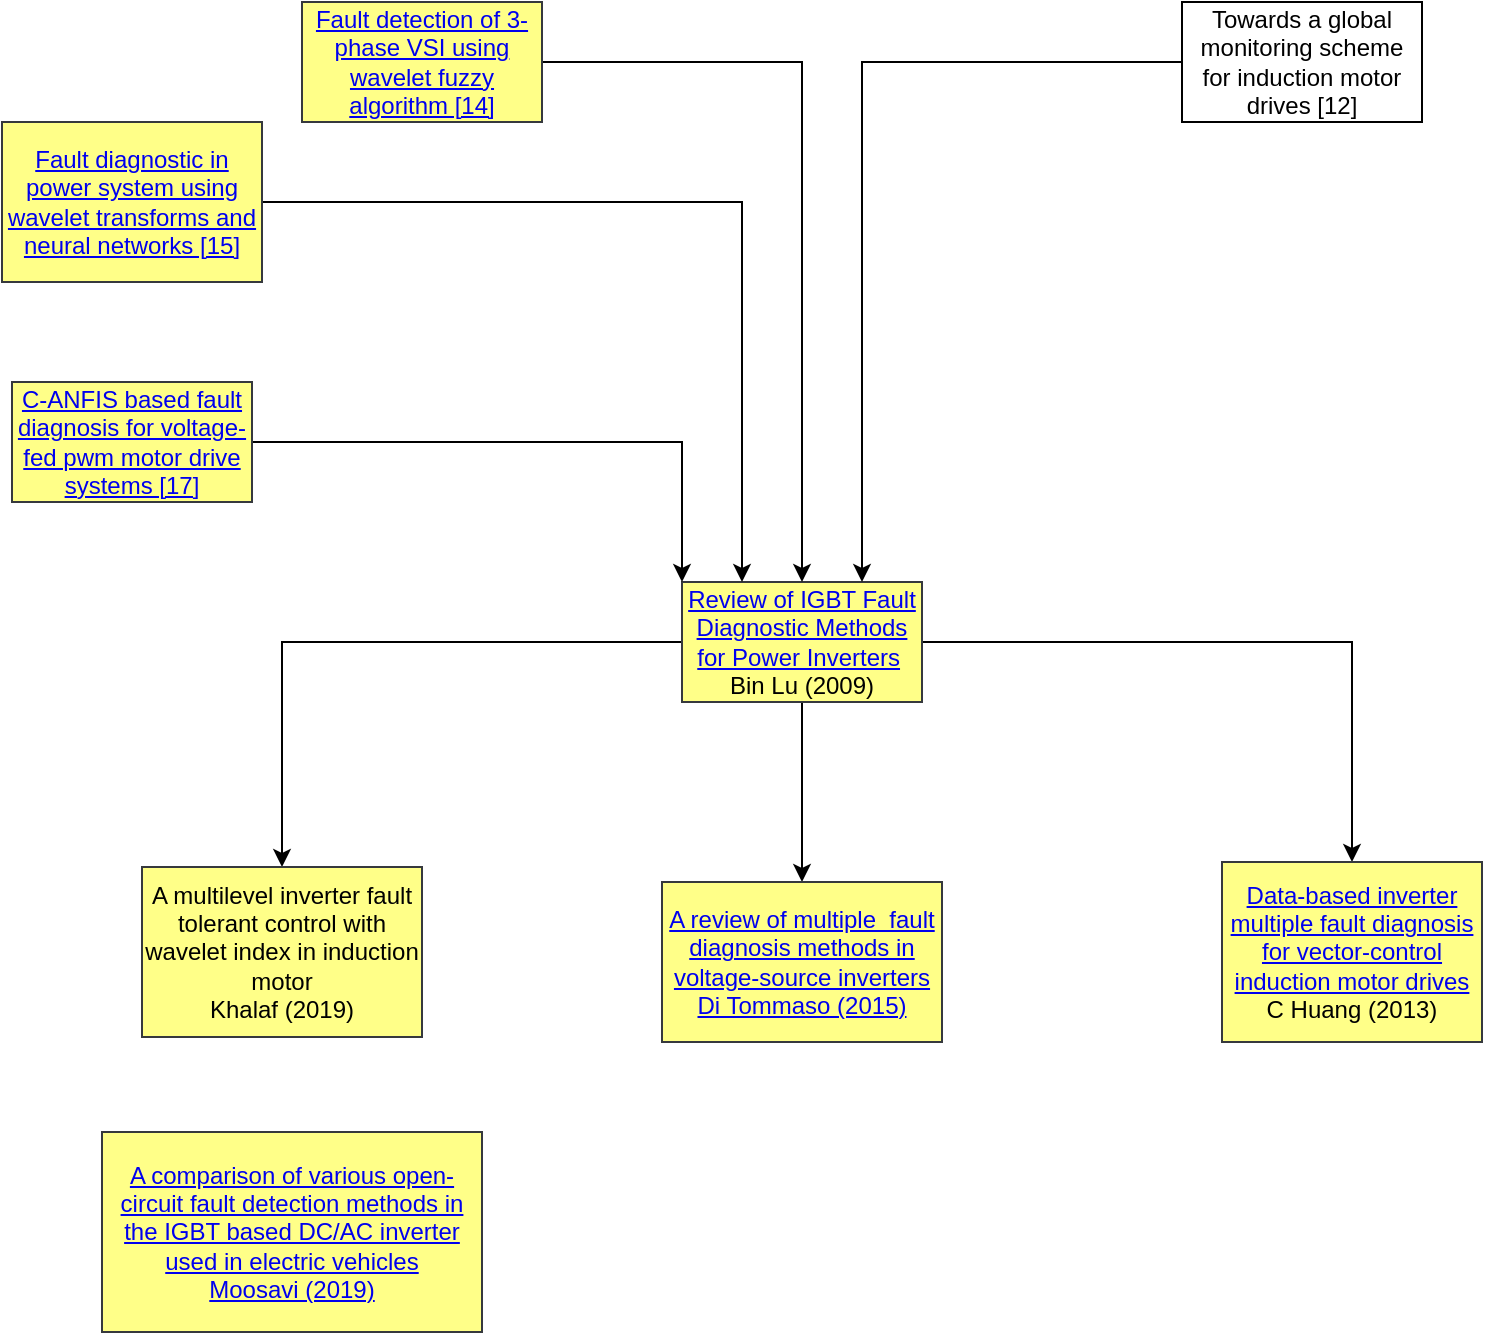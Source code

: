<mxfile version="20.5.3" type="device"><diagram id="JI8LDX0uEx3BQ1_nt8zN" name="Página-1"><mxGraphModel dx="868" dy="393" grid="1" gridSize="10" guides="1" tooltips="1" connect="1" arrows="1" fold="1" page="1" pageScale="1" pageWidth="827" pageHeight="1169" math="0" shadow="0"><root><mxCell id="0"/><mxCell id="1" parent="0"/><mxCell id="Gt5z3LsBvmOZEIUkMXYQ-12" style="edgeStyle=orthogonalEdgeStyle;rounded=0;orthogonalLoop=1;jettySize=auto;html=1;exitX=1;exitY=0.5;exitDx=0;exitDy=0;entryX=0.5;entryY=0;entryDx=0;entryDy=0;" edge="1" parent="1" source="Gt5z3LsBvmOZEIUkMXYQ-1" target="Gt5z3LsBvmOZEIUkMXYQ-11"><mxGeometry relative="1" as="geometry"/></mxCell><mxCell id="Gt5z3LsBvmOZEIUkMXYQ-21" style="edgeStyle=orthogonalEdgeStyle;rounded=0;orthogonalLoop=1;jettySize=auto;html=1;exitX=0.5;exitY=1;exitDx=0;exitDy=0;entryX=0.5;entryY=0;entryDx=0;entryDy=0;" edge="1" parent="1" source="Gt5z3LsBvmOZEIUkMXYQ-1" target="Gt5z3LsBvmOZEIUkMXYQ-17"><mxGeometry relative="1" as="geometry"/></mxCell><mxCell id="Gt5z3LsBvmOZEIUkMXYQ-22" style="edgeStyle=orthogonalEdgeStyle;rounded=0;orthogonalLoop=1;jettySize=auto;html=1;entryX=0.5;entryY=0;entryDx=0;entryDy=0;" edge="1" parent="1" source="Gt5z3LsBvmOZEIUkMXYQ-1" target="Gt5z3LsBvmOZEIUkMXYQ-18"><mxGeometry relative="1" as="geometry"/></mxCell><mxCell id="Gt5z3LsBvmOZEIUkMXYQ-1" value="&lt;a href=&quot;https://ieeexplore.ieee.org/document/5165060&quot;&gt;Review of IGBT Fault Diagnostic Methods for Power Inverters&lt;/a&gt;&amp;nbsp;&lt;br&gt;Bin Lu (2009)" style="rounded=0;whiteSpace=wrap;html=1;fillColor=#ffff88;strokeColor=#36393d;" vertex="1" parent="1"><mxGeometry x="360" y="310" width="120" height="60" as="geometry"/></mxCell><mxCell id="Gt5z3LsBvmOZEIUkMXYQ-4" style="edgeStyle=orthogonalEdgeStyle;rounded=0;orthogonalLoop=1;jettySize=auto;html=1;entryX=0.75;entryY=0;entryDx=0;entryDy=0;" edge="1" parent="1" source="Gt5z3LsBvmOZEIUkMXYQ-2" target="Gt5z3LsBvmOZEIUkMXYQ-1"><mxGeometry relative="1" as="geometry"/></mxCell><mxCell id="Gt5z3LsBvmOZEIUkMXYQ-2" value="Towards a global monitoring scheme for induction motor drives [12]" style="rounded=0;whiteSpace=wrap;html=1;" vertex="1" parent="1"><mxGeometry x="610" y="20" width="120" height="60" as="geometry"/></mxCell><mxCell id="Gt5z3LsBvmOZEIUkMXYQ-6" style="edgeStyle=orthogonalEdgeStyle;rounded=0;orthogonalLoop=1;jettySize=auto;html=1;" edge="1" parent="1" source="Gt5z3LsBvmOZEIUkMXYQ-5" target="Gt5z3LsBvmOZEIUkMXYQ-1"><mxGeometry relative="1" as="geometry"/></mxCell><mxCell id="Gt5z3LsBvmOZEIUkMXYQ-5" value="&lt;a href=&quot;https://ieeexplore.ieee.org/document/4078248&quot;&gt;Fault detection of 3-phase VSI using wavelet fuzzy algorithm [14]&lt;/a&gt;" style="rounded=0;whiteSpace=wrap;html=1;fillColor=#ffff88;strokeColor=#36393d;" vertex="1" parent="1"><mxGeometry x="170" y="20" width="120" height="60" as="geometry"/></mxCell><mxCell id="Gt5z3LsBvmOZEIUkMXYQ-8" style="edgeStyle=orthogonalEdgeStyle;rounded=0;orthogonalLoop=1;jettySize=auto;html=1;entryX=0.25;entryY=0;entryDx=0;entryDy=0;" edge="1" parent="1" source="Gt5z3LsBvmOZEIUkMXYQ-7" target="Gt5z3LsBvmOZEIUkMXYQ-1"><mxGeometry relative="1" as="geometry"/></mxCell><mxCell id="Gt5z3LsBvmOZEIUkMXYQ-7" value="&lt;a href=&quot;https://ieeexplore.ieee.org/document/4078248&quot;&gt;Fault diagnostic in power system using wavelet transforms and neural networks [15]&lt;/a&gt;" style="rounded=0;whiteSpace=wrap;html=1;fillColor=#ffff88;strokeColor=#36393d;" vertex="1" parent="1"><mxGeometry x="20" y="80" width="130" height="80" as="geometry"/></mxCell><mxCell id="Gt5z3LsBvmOZEIUkMXYQ-10" style="edgeStyle=orthogonalEdgeStyle;rounded=0;orthogonalLoop=1;jettySize=auto;html=1;entryX=0;entryY=0;entryDx=0;entryDy=0;" edge="1" parent="1" source="Gt5z3LsBvmOZEIUkMXYQ-9" target="Gt5z3LsBvmOZEIUkMXYQ-1"><mxGeometry relative="1" as="geometry"/></mxCell><mxCell id="Gt5z3LsBvmOZEIUkMXYQ-9" value="&lt;a href=&quot;https://ieeexplore.ieee.org/abstract/document/1336312&quot;&gt;C-ANFIS based fault diagnosis for voltage-fed pwm motor drive systems [17]&lt;/a&gt;" style="rounded=0;whiteSpace=wrap;html=1;fillColor=#ffff88;strokeColor=#36393d;" vertex="1" parent="1"><mxGeometry x="25" y="210" width="120" height="60" as="geometry"/></mxCell><mxCell id="Gt5z3LsBvmOZEIUkMXYQ-11" value="&lt;a href=&quot;https://ieeexplore.ieee.org/document/6561562&quot;&gt;Data-based inverter multiple fault diagnosis for vector-control induction motor drives&lt;/a&gt;&lt;br&gt;C Huang (2013)" style="whiteSpace=wrap;html=1;rounded=0;fillColor=#ffff88;strokeColor=#36393d;" vertex="1" parent="1"><mxGeometry x="630" y="450" width="130" height="90" as="geometry"/></mxCell><mxCell id="Gt5z3LsBvmOZEIUkMXYQ-17" value="&lt;a href=&quot;https://ieeexplore.ieee.org/document/7418633&quot;&gt;A review of multiple&amp;nbsp; fault diagnosis methods in voltage-source inverters&lt;br&gt;Di Tommaso (2015)&lt;/a&gt;" style="rounded=0;whiteSpace=wrap;html=1;fillColor=#ffff88;strokeColor=#36393d;" vertex="1" parent="1"><mxGeometry x="350" y="460" width="140" height="80" as="geometry"/></mxCell><mxCell id="Gt5z3LsBvmOZEIUkMXYQ-18" value="A multilevel inverter fault tolerant control with wavelet index in induction motor&lt;br&gt;Khalaf (2019)" style="whiteSpace=wrap;html=1;rounded=0;fillColor=#ffff88;strokeColor=#36393d;" vertex="1" parent="1"><mxGeometry x="90" y="452.5" width="140" height="85" as="geometry"/></mxCell><mxCell id="Gt5z3LsBvmOZEIUkMXYQ-23" value="&lt;a href=&quot;https://www.sciencedirect.com/science/article/pii/S1350630717313237&quot;&gt;A comparison of various open-circuit fault detection methods in the IGBT based DC/AC inverter used in electric vehicles&lt;br&gt;Moosavi (2019)&lt;/a&gt;" style="whiteSpace=wrap;html=1;rounded=0;fillColor=#ffff88;strokeColor=#36393d;" vertex="1" parent="1"><mxGeometry x="70" y="585" width="190" height="100" as="geometry"/></mxCell></root></mxGraphModel></diagram></mxfile>